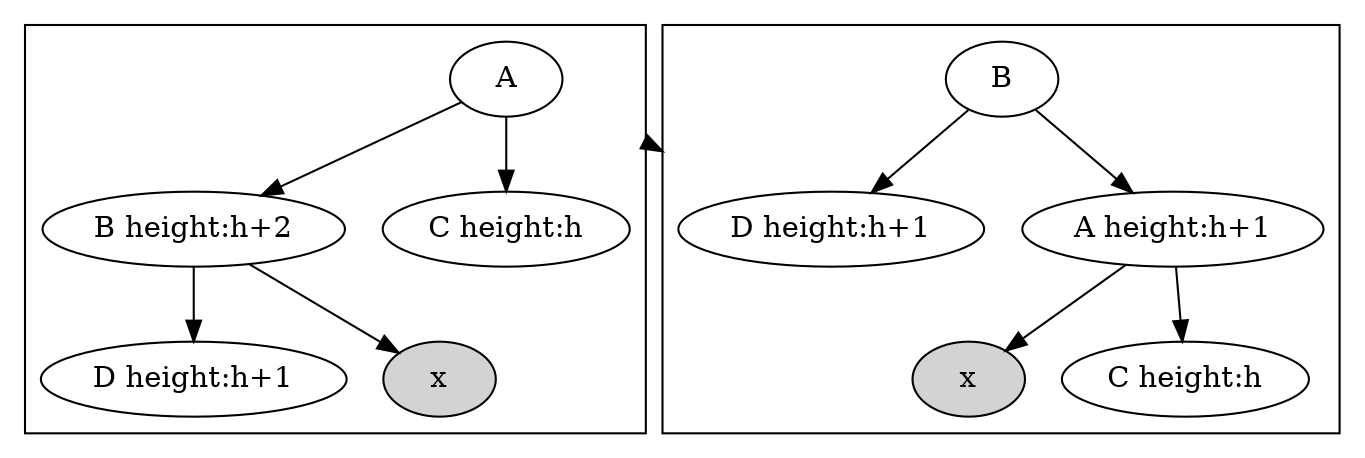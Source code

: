 digraph G {

    graph [fontsize=10 fontname="Verdana" compound=true];

    subgraph cluster_0 {
        a1[label="A"]
        b1[label="B height:h+2"]
        c1[label="C height:h"]
        d1[label="D height:h+1"]
        x1[label="x" style=filled]
        a1->b1;
        a1->c1;
        b1->d1;
        b1->x1;

    }

    subgraph cluster_1 {
        a2[label="A height:h+1"]
        b2[label="B"]
        x2[label="x" style=filled]
        c2[label="C height:h"]
        d2[label="D height:h+1"]
        a2->x2;
        a2->c2;
        b2->d2;
        b2->a2;
    }

    // Edges between nodes render fine
    //"Item 1" -> "Item 2";

    // Edges that directly connect one cluster to another
    a1 -> d2 [ltail=cluster_0 lhead=cluster_1];
}
